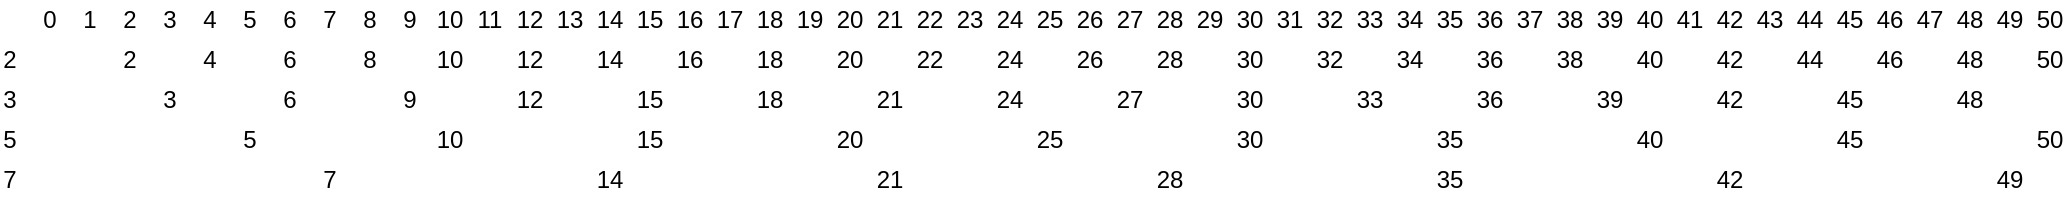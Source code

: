 <mxfile version="22.0.3" type="device">
  <diagram name="Page-1" id="YtLbI5TYKqfj--hZ3J6_">
    <mxGraphModel dx="525" dy="446" grid="1" gridSize="10" guides="1" tooltips="1" connect="1" arrows="1" fold="1" page="1" pageScale="1" pageWidth="2339" pageHeight="3300" math="0" shadow="0">
      <root>
        <mxCell id="0" />
        <mxCell id="1" parent="0" />
        <mxCell id="HAdLW_pzqssdryksnHVs-5" value="0" style="text;html=1;strokeColor=none;fillColor=none;align=center;verticalAlign=middle;whiteSpace=wrap;rounded=0;" vertex="1" parent="1">
          <mxGeometry x="280" y="224" width="10" height="20" as="geometry" />
        </mxCell>
        <mxCell id="HAdLW_pzqssdryksnHVs-18" value="1" style="text;html=1;strokeColor=none;fillColor=none;align=center;verticalAlign=middle;whiteSpace=wrap;rounded=0;" vertex="1" parent="1">
          <mxGeometry x="300" y="224" width="10" height="20" as="geometry" />
        </mxCell>
        <mxCell id="HAdLW_pzqssdryksnHVs-19" value="2" style="text;html=1;strokeColor=none;fillColor=none;align=center;verticalAlign=middle;whiteSpace=wrap;rounded=0;" vertex="1" parent="1">
          <mxGeometry x="320" y="224" width="10" height="20" as="geometry" />
        </mxCell>
        <mxCell id="HAdLW_pzqssdryksnHVs-20" value="3" style="text;html=1;strokeColor=none;fillColor=none;align=center;verticalAlign=middle;whiteSpace=wrap;rounded=0;" vertex="1" parent="1">
          <mxGeometry x="340" y="224" width="10" height="20" as="geometry" />
        </mxCell>
        <mxCell id="HAdLW_pzqssdryksnHVs-21" value="4" style="text;html=1;strokeColor=none;fillColor=none;align=center;verticalAlign=middle;whiteSpace=wrap;rounded=0;" vertex="1" parent="1">
          <mxGeometry x="360" y="224" width="10" height="20" as="geometry" />
        </mxCell>
        <mxCell id="HAdLW_pzqssdryksnHVs-22" value="5" style="text;html=1;strokeColor=none;fillColor=none;align=center;verticalAlign=middle;whiteSpace=wrap;rounded=0;" vertex="1" parent="1">
          <mxGeometry x="380" y="224" width="10" height="20" as="geometry" />
        </mxCell>
        <mxCell id="HAdLW_pzqssdryksnHVs-23" value="6" style="text;html=1;strokeColor=none;fillColor=none;align=center;verticalAlign=middle;whiteSpace=wrap;rounded=0;" vertex="1" parent="1">
          <mxGeometry x="400" y="224" width="10" height="20" as="geometry" />
        </mxCell>
        <mxCell id="HAdLW_pzqssdryksnHVs-24" value="7" style="text;html=1;strokeColor=none;fillColor=none;align=center;verticalAlign=middle;whiteSpace=wrap;rounded=0;" vertex="1" parent="1">
          <mxGeometry x="420" y="224" width="10" height="20" as="geometry" />
        </mxCell>
        <mxCell id="HAdLW_pzqssdryksnHVs-25" value="8" style="text;html=1;strokeColor=none;fillColor=none;align=center;verticalAlign=middle;whiteSpace=wrap;rounded=0;" vertex="1" parent="1">
          <mxGeometry x="440" y="224" width="10" height="20" as="geometry" />
        </mxCell>
        <mxCell id="HAdLW_pzqssdryksnHVs-26" value="9" style="text;html=1;strokeColor=none;fillColor=none;align=center;verticalAlign=middle;whiteSpace=wrap;rounded=0;" vertex="1" parent="1">
          <mxGeometry x="460" y="224" width="10" height="20" as="geometry" />
        </mxCell>
        <mxCell id="HAdLW_pzqssdryksnHVs-27" value="10" style="text;html=1;strokeColor=none;fillColor=none;align=center;verticalAlign=middle;whiteSpace=wrap;rounded=0;" vertex="1" parent="1">
          <mxGeometry x="480" y="224" width="10" height="20" as="geometry" />
        </mxCell>
        <mxCell id="HAdLW_pzqssdryksnHVs-28" value="11" style="text;html=1;strokeColor=none;fillColor=none;align=center;verticalAlign=middle;whiteSpace=wrap;rounded=0;" vertex="1" parent="1">
          <mxGeometry x="500" y="224" width="10" height="20" as="geometry" />
        </mxCell>
        <mxCell id="HAdLW_pzqssdryksnHVs-29" value="12" style="text;html=1;strokeColor=none;fillColor=none;align=center;verticalAlign=middle;whiteSpace=wrap;rounded=0;" vertex="1" parent="1">
          <mxGeometry x="520" y="224" width="10" height="20" as="geometry" />
        </mxCell>
        <mxCell id="HAdLW_pzqssdryksnHVs-30" value="13" style="text;html=1;strokeColor=none;fillColor=none;align=center;verticalAlign=middle;whiteSpace=wrap;rounded=0;" vertex="1" parent="1">
          <mxGeometry x="540" y="224" width="10" height="20" as="geometry" />
        </mxCell>
        <mxCell id="HAdLW_pzqssdryksnHVs-31" value="14" style="text;html=1;strokeColor=none;fillColor=none;align=center;verticalAlign=middle;whiteSpace=wrap;rounded=0;" vertex="1" parent="1">
          <mxGeometry x="560" y="224" width="10" height="20" as="geometry" />
        </mxCell>
        <mxCell id="HAdLW_pzqssdryksnHVs-32" value="15" style="text;html=1;strokeColor=none;fillColor=none;align=center;verticalAlign=middle;whiteSpace=wrap;rounded=0;" vertex="1" parent="1">
          <mxGeometry x="580" y="224" width="10" height="20" as="geometry" />
        </mxCell>
        <mxCell id="HAdLW_pzqssdryksnHVs-33" value="16" style="text;html=1;strokeColor=none;fillColor=none;align=center;verticalAlign=middle;whiteSpace=wrap;rounded=0;" vertex="1" parent="1">
          <mxGeometry x="600" y="224" width="10" height="20" as="geometry" />
        </mxCell>
        <mxCell id="HAdLW_pzqssdryksnHVs-34" value="17" style="text;html=1;strokeColor=none;fillColor=none;align=center;verticalAlign=middle;whiteSpace=wrap;rounded=0;" vertex="1" parent="1">
          <mxGeometry x="620" y="224" width="10" height="20" as="geometry" />
        </mxCell>
        <mxCell id="HAdLW_pzqssdryksnHVs-35" value="18" style="text;html=1;strokeColor=none;fillColor=none;align=center;verticalAlign=middle;whiteSpace=wrap;rounded=0;" vertex="1" parent="1">
          <mxGeometry x="640" y="224" width="10" height="20" as="geometry" />
        </mxCell>
        <mxCell id="HAdLW_pzqssdryksnHVs-36" value="19" style="text;html=1;strokeColor=none;fillColor=none;align=center;verticalAlign=middle;whiteSpace=wrap;rounded=0;" vertex="1" parent="1">
          <mxGeometry x="660" y="224" width="10" height="20" as="geometry" />
        </mxCell>
        <mxCell id="HAdLW_pzqssdryksnHVs-37" value="20" style="text;html=1;strokeColor=none;fillColor=none;align=center;verticalAlign=middle;whiteSpace=wrap;rounded=0;" vertex="1" parent="1">
          <mxGeometry x="680" y="224" width="10" height="20" as="geometry" />
        </mxCell>
        <mxCell id="HAdLW_pzqssdryksnHVs-38" value="21" style="text;html=1;strokeColor=none;fillColor=none;align=center;verticalAlign=middle;whiteSpace=wrap;rounded=0;" vertex="1" parent="1">
          <mxGeometry x="700" y="224" width="10" height="20" as="geometry" />
        </mxCell>
        <mxCell id="HAdLW_pzqssdryksnHVs-39" value="22" style="text;html=1;strokeColor=none;fillColor=none;align=center;verticalAlign=middle;whiteSpace=wrap;rounded=0;" vertex="1" parent="1">
          <mxGeometry x="720" y="224" width="10" height="20" as="geometry" />
        </mxCell>
        <mxCell id="HAdLW_pzqssdryksnHVs-40" value="23" style="text;html=1;strokeColor=none;fillColor=none;align=center;verticalAlign=middle;whiteSpace=wrap;rounded=0;" vertex="1" parent="1">
          <mxGeometry x="740" y="224" width="10" height="20" as="geometry" />
        </mxCell>
        <mxCell id="HAdLW_pzqssdryksnHVs-41" value="24" style="text;html=1;strokeColor=none;fillColor=none;align=center;verticalAlign=middle;whiteSpace=wrap;rounded=0;" vertex="1" parent="1">
          <mxGeometry x="760" y="224" width="10" height="20" as="geometry" />
        </mxCell>
        <mxCell id="HAdLW_pzqssdryksnHVs-42" value="25" style="text;html=1;strokeColor=none;fillColor=none;align=center;verticalAlign=middle;whiteSpace=wrap;rounded=0;" vertex="1" parent="1">
          <mxGeometry x="780" y="224" width="10" height="20" as="geometry" />
        </mxCell>
        <mxCell id="HAdLW_pzqssdryksnHVs-43" value="26" style="text;html=1;strokeColor=none;fillColor=none;align=center;verticalAlign=middle;whiteSpace=wrap;rounded=0;" vertex="1" parent="1">
          <mxGeometry x="800" y="224" width="10" height="20" as="geometry" />
        </mxCell>
        <mxCell id="HAdLW_pzqssdryksnHVs-44" value="27" style="text;html=1;strokeColor=none;fillColor=none;align=center;verticalAlign=middle;whiteSpace=wrap;rounded=0;" vertex="1" parent="1">
          <mxGeometry x="820" y="224" width="10" height="20" as="geometry" />
        </mxCell>
        <mxCell id="HAdLW_pzqssdryksnHVs-47" value="28" style="text;html=1;strokeColor=none;fillColor=none;align=center;verticalAlign=middle;whiteSpace=wrap;rounded=0;" vertex="1" parent="1">
          <mxGeometry x="840" y="224" width="10" height="20" as="geometry" />
        </mxCell>
        <mxCell id="HAdLW_pzqssdryksnHVs-48" value="29" style="text;html=1;strokeColor=none;fillColor=none;align=center;verticalAlign=middle;whiteSpace=wrap;rounded=0;" vertex="1" parent="1">
          <mxGeometry x="860" y="224" width="10" height="20" as="geometry" />
        </mxCell>
        <mxCell id="HAdLW_pzqssdryksnHVs-49" value="30" style="text;html=1;strokeColor=none;fillColor=none;align=center;verticalAlign=middle;whiteSpace=wrap;rounded=0;" vertex="1" parent="1">
          <mxGeometry x="880" y="224" width="10" height="20" as="geometry" />
        </mxCell>
        <mxCell id="HAdLW_pzqssdryksnHVs-50" value="31" style="text;html=1;strokeColor=none;fillColor=none;align=center;verticalAlign=middle;whiteSpace=wrap;rounded=0;" vertex="1" parent="1">
          <mxGeometry x="900" y="224" width="10" height="20" as="geometry" />
        </mxCell>
        <mxCell id="HAdLW_pzqssdryksnHVs-51" value="32" style="text;html=1;strokeColor=none;fillColor=none;align=center;verticalAlign=middle;whiteSpace=wrap;rounded=0;" vertex="1" parent="1">
          <mxGeometry x="920" y="224" width="10" height="20" as="geometry" />
        </mxCell>
        <mxCell id="HAdLW_pzqssdryksnHVs-52" value="33" style="text;html=1;strokeColor=none;fillColor=none;align=center;verticalAlign=middle;whiteSpace=wrap;rounded=0;" vertex="1" parent="1">
          <mxGeometry x="940" y="224" width="10" height="20" as="geometry" />
        </mxCell>
        <mxCell id="HAdLW_pzqssdryksnHVs-53" value="34" style="text;html=1;strokeColor=none;fillColor=none;align=center;verticalAlign=middle;whiteSpace=wrap;rounded=0;" vertex="1" parent="1">
          <mxGeometry x="960" y="224" width="10" height="20" as="geometry" />
        </mxCell>
        <mxCell id="HAdLW_pzqssdryksnHVs-54" value="35" style="text;html=1;strokeColor=none;fillColor=none;align=center;verticalAlign=middle;whiteSpace=wrap;rounded=0;" vertex="1" parent="1">
          <mxGeometry x="980" y="224" width="10" height="20" as="geometry" />
        </mxCell>
        <mxCell id="HAdLW_pzqssdryksnHVs-55" value="36" style="text;html=1;strokeColor=none;fillColor=none;align=center;verticalAlign=middle;whiteSpace=wrap;rounded=0;" vertex="1" parent="1">
          <mxGeometry x="1000" y="224" width="10" height="20" as="geometry" />
        </mxCell>
        <mxCell id="HAdLW_pzqssdryksnHVs-56" value="37" style="text;html=1;strokeColor=none;fillColor=none;align=center;verticalAlign=middle;whiteSpace=wrap;rounded=0;" vertex="1" parent="1">
          <mxGeometry x="1020" y="224" width="10" height="20" as="geometry" />
        </mxCell>
        <mxCell id="HAdLW_pzqssdryksnHVs-57" value="38" style="text;html=1;strokeColor=none;fillColor=none;align=center;verticalAlign=middle;whiteSpace=wrap;rounded=0;" vertex="1" parent="1">
          <mxGeometry x="1040" y="224" width="10" height="20" as="geometry" />
        </mxCell>
        <mxCell id="HAdLW_pzqssdryksnHVs-58" value="39" style="text;html=1;strokeColor=none;fillColor=none;align=center;verticalAlign=middle;whiteSpace=wrap;rounded=0;" vertex="1" parent="1">
          <mxGeometry x="1060" y="224" width="10" height="20" as="geometry" />
        </mxCell>
        <mxCell id="HAdLW_pzqssdryksnHVs-59" value="40" style="text;html=1;strokeColor=none;fillColor=none;align=center;verticalAlign=middle;whiteSpace=wrap;rounded=0;" vertex="1" parent="1">
          <mxGeometry x="1080" y="224" width="10" height="20" as="geometry" />
        </mxCell>
        <mxCell id="HAdLW_pzqssdryksnHVs-60" value="41" style="text;html=1;strokeColor=none;fillColor=none;align=center;verticalAlign=middle;whiteSpace=wrap;rounded=0;" vertex="1" parent="1">
          <mxGeometry x="1100" y="224" width="10" height="20" as="geometry" />
        </mxCell>
        <mxCell id="HAdLW_pzqssdryksnHVs-61" value="42" style="text;html=1;strokeColor=none;fillColor=none;align=center;verticalAlign=middle;whiteSpace=wrap;rounded=0;" vertex="1" parent="1">
          <mxGeometry x="1120" y="224" width="10" height="20" as="geometry" />
        </mxCell>
        <mxCell id="HAdLW_pzqssdryksnHVs-62" value="43" style="text;html=1;strokeColor=none;fillColor=none;align=center;verticalAlign=middle;whiteSpace=wrap;rounded=0;" vertex="1" parent="1">
          <mxGeometry x="1140" y="224" width="10" height="20" as="geometry" />
        </mxCell>
        <mxCell id="HAdLW_pzqssdryksnHVs-63" value="44" style="text;html=1;strokeColor=none;fillColor=none;align=center;verticalAlign=middle;whiteSpace=wrap;rounded=0;" vertex="1" parent="1">
          <mxGeometry x="1159.5" y="224" width="10" height="20" as="geometry" />
        </mxCell>
        <mxCell id="HAdLW_pzqssdryksnHVs-64" value="45" style="text;html=1;strokeColor=none;fillColor=none;align=center;verticalAlign=middle;whiteSpace=wrap;rounded=0;" vertex="1" parent="1">
          <mxGeometry x="1180" y="224" width="10" height="20" as="geometry" />
        </mxCell>
        <mxCell id="HAdLW_pzqssdryksnHVs-65" value="46" style="text;html=1;strokeColor=none;fillColor=none;align=center;verticalAlign=middle;whiteSpace=wrap;rounded=0;" vertex="1" parent="1">
          <mxGeometry x="1200" y="224" width="10" height="20" as="geometry" />
        </mxCell>
        <mxCell id="HAdLW_pzqssdryksnHVs-66" value="47" style="text;html=1;strokeColor=none;fillColor=none;align=center;verticalAlign=middle;whiteSpace=wrap;rounded=0;" vertex="1" parent="1">
          <mxGeometry x="1220" y="224" width="10" height="20" as="geometry" />
        </mxCell>
        <mxCell id="HAdLW_pzqssdryksnHVs-67" value="48" style="text;html=1;strokeColor=none;fillColor=none;align=center;verticalAlign=middle;whiteSpace=wrap;rounded=0;" vertex="1" parent="1">
          <mxGeometry x="1240" y="224" width="10" height="20" as="geometry" />
        </mxCell>
        <mxCell id="HAdLW_pzqssdryksnHVs-68" value="49" style="text;html=1;strokeColor=none;fillColor=none;align=center;verticalAlign=middle;whiteSpace=wrap;rounded=0;" vertex="1" parent="1">
          <mxGeometry x="1260" y="224" width="10" height="20" as="geometry" />
        </mxCell>
        <mxCell id="HAdLW_pzqssdryksnHVs-69" value="50" style="text;html=1;strokeColor=none;fillColor=none;align=center;verticalAlign=middle;whiteSpace=wrap;rounded=0;" vertex="1" parent="1">
          <mxGeometry x="1280" y="224" width="10" height="20" as="geometry" />
        </mxCell>
        <mxCell id="HAdLW_pzqssdryksnHVs-70" value="2" style="text;html=1;strokeColor=none;fillColor=none;align=center;verticalAlign=middle;whiteSpace=wrap;rounded=0;" vertex="1" parent="1">
          <mxGeometry x="260" y="244" width="10" height="20" as="geometry" />
        </mxCell>
        <mxCell id="HAdLW_pzqssdryksnHVs-71" value="3" style="text;html=1;strokeColor=none;fillColor=none;align=center;verticalAlign=middle;whiteSpace=wrap;rounded=0;" vertex="1" parent="1">
          <mxGeometry x="260" y="264" width="10" height="20" as="geometry" />
        </mxCell>
        <mxCell id="HAdLW_pzqssdryksnHVs-72" value="5" style="text;html=1;strokeColor=none;fillColor=none;align=center;verticalAlign=middle;whiteSpace=wrap;rounded=0;" vertex="1" parent="1">
          <mxGeometry x="260" y="284" width="10" height="20" as="geometry" />
        </mxCell>
        <mxCell id="HAdLW_pzqssdryksnHVs-73" value="7" style="text;html=1;strokeColor=none;fillColor=none;align=center;verticalAlign=middle;whiteSpace=wrap;rounded=0;" vertex="1" parent="1">
          <mxGeometry x="260" y="304" width="10" height="20" as="geometry" />
        </mxCell>
        <mxCell id="HAdLW_pzqssdryksnHVs-75" value="2" style="text;html=1;strokeColor=none;fillColor=none;align=center;verticalAlign=middle;whiteSpace=wrap;rounded=0;" vertex="1" parent="1">
          <mxGeometry x="320" y="244" width="10" height="20" as="geometry" />
        </mxCell>
        <mxCell id="HAdLW_pzqssdryksnHVs-76" value="4" style="text;html=1;strokeColor=none;fillColor=none;align=center;verticalAlign=middle;whiteSpace=wrap;rounded=0;" vertex="1" parent="1">
          <mxGeometry x="360" y="244" width="10" height="20" as="geometry" />
        </mxCell>
        <mxCell id="HAdLW_pzqssdryksnHVs-78" value="6" style="text;html=1;strokeColor=none;fillColor=none;align=center;verticalAlign=middle;whiteSpace=wrap;rounded=0;" vertex="1" parent="1">
          <mxGeometry x="400" y="244" width="10" height="20" as="geometry" />
        </mxCell>
        <mxCell id="HAdLW_pzqssdryksnHVs-79" value="8" style="text;html=1;strokeColor=none;fillColor=none;align=center;verticalAlign=middle;whiteSpace=wrap;rounded=0;" vertex="1" parent="1">
          <mxGeometry x="440" y="244" width="10" height="20" as="geometry" />
        </mxCell>
        <mxCell id="HAdLW_pzqssdryksnHVs-80" value="10" style="text;html=1;strokeColor=none;fillColor=none;align=center;verticalAlign=middle;whiteSpace=wrap;rounded=0;" vertex="1" parent="1">
          <mxGeometry x="480" y="244" width="10" height="20" as="geometry" />
        </mxCell>
        <mxCell id="HAdLW_pzqssdryksnHVs-81" value="12" style="text;html=1;strokeColor=none;fillColor=none;align=center;verticalAlign=middle;whiteSpace=wrap;rounded=0;" vertex="1" parent="1">
          <mxGeometry x="520" y="244" width="10" height="20" as="geometry" />
        </mxCell>
        <mxCell id="HAdLW_pzqssdryksnHVs-82" value="14" style="text;html=1;strokeColor=none;fillColor=none;align=center;verticalAlign=middle;whiteSpace=wrap;rounded=0;" vertex="1" parent="1">
          <mxGeometry x="560" y="244" width="10" height="20" as="geometry" />
        </mxCell>
        <mxCell id="HAdLW_pzqssdryksnHVs-83" value="16" style="text;html=1;strokeColor=none;fillColor=none;align=center;verticalAlign=middle;whiteSpace=wrap;rounded=0;" vertex="1" parent="1">
          <mxGeometry x="600" y="244" width="10" height="20" as="geometry" />
        </mxCell>
        <mxCell id="HAdLW_pzqssdryksnHVs-84" value="18" style="text;html=1;strokeColor=none;fillColor=none;align=center;verticalAlign=middle;whiteSpace=wrap;rounded=0;" vertex="1" parent="1">
          <mxGeometry x="640" y="244" width="10" height="20" as="geometry" />
        </mxCell>
        <mxCell id="HAdLW_pzqssdryksnHVs-85" value="20" style="text;html=1;strokeColor=none;fillColor=none;align=center;verticalAlign=middle;whiteSpace=wrap;rounded=0;" vertex="1" parent="1">
          <mxGeometry x="680" y="244" width="10" height="20" as="geometry" />
        </mxCell>
        <mxCell id="HAdLW_pzqssdryksnHVs-86" value="22" style="text;html=1;strokeColor=none;fillColor=none;align=center;verticalAlign=middle;whiteSpace=wrap;rounded=0;" vertex="1" parent="1">
          <mxGeometry x="720" y="244" width="10" height="20" as="geometry" />
        </mxCell>
        <mxCell id="HAdLW_pzqssdryksnHVs-87" value="24" style="text;html=1;strokeColor=none;fillColor=none;align=center;verticalAlign=middle;whiteSpace=wrap;rounded=0;" vertex="1" parent="1">
          <mxGeometry x="760" y="244" width="10" height="20" as="geometry" />
        </mxCell>
        <mxCell id="HAdLW_pzqssdryksnHVs-88" value="26" style="text;html=1;strokeColor=none;fillColor=none;align=center;verticalAlign=middle;whiteSpace=wrap;rounded=0;" vertex="1" parent="1">
          <mxGeometry x="800" y="244" width="10" height="20" as="geometry" />
        </mxCell>
        <mxCell id="HAdLW_pzqssdryksnHVs-89" value="28" style="text;html=1;strokeColor=none;fillColor=none;align=center;verticalAlign=middle;whiteSpace=wrap;rounded=0;" vertex="1" parent="1">
          <mxGeometry x="840" y="244" width="10" height="20" as="geometry" />
        </mxCell>
        <mxCell id="HAdLW_pzqssdryksnHVs-90" value="30" style="text;html=1;strokeColor=none;fillColor=none;align=center;verticalAlign=middle;whiteSpace=wrap;rounded=0;" vertex="1" parent="1">
          <mxGeometry x="880" y="244" width="10" height="20" as="geometry" />
        </mxCell>
        <mxCell id="HAdLW_pzqssdryksnHVs-92" value="32" style="text;html=1;strokeColor=none;fillColor=none;align=center;verticalAlign=middle;whiteSpace=wrap;rounded=0;" vertex="1" parent="1">
          <mxGeometry x="920" y="244" width="10" height="20" as="geometry" />
        </mxCell>
        <mxCell id="HAdLW_pzqssdryksnHVs-93" value="34" style="text;html=1;strokeColor=none;fillColor=none;align=center;verticalAlign=middle;whiteSpace=wrap;rounded=0;" vertex="1" parent="1">
          <mxGeometry x="960" y="244" width="10" height="20" as="geometry" />
        </mxCell>
        <mxCell id="HAdLW_pzqssdryksnHVs-94" value="36" style="text;html=1;strokeColor=none;fillColor=none;align=center;verticalAlign=middle;whiteSpace=wrap;rounded=0;" vertex="1" parent="1">
          <mxGeometry x="1000" y="244" width="10" height="20" as="geometry" />
        </mxCell>
        <mxCell id="HAdLW_pzqssdryksnHVs-95" value="38" style="text;html=1;strokeColor=none;fillColor=none;align=center;verticalAlign=middle;whiteSpace=wrap;rounded=0;" vertex="1" parent="1">
          <mxGeometry x="1040" y="244" width="10" height="20" as="geometry" />
        </mxCell>
        <mxCell id="HAdLW_pzqssdryksnHVs-96" value="40" style="text;html=1;strokeColor=none;fillColor=none;align=center;verticalAlign=middle;whiteSpace=wrap;rounded=0;" vertex="1" parent="1">
          <mxGeometry x="1080" y="244" width="10" height="20" as="geometry" />
        </mxCell>
        <mxCell id="HAdLW_pzqssdryksnHVs-97" value="42" style="text;html=1;strokeColor=none;fillColor=none;align=center;verticalAlign=middle;whiteSpace=wrap;rounded=0;" vertex="1" parent="1">
          <mxGeometry x="1120" y="244" width="10" height="20" as="geometry" />
        </mxCell>
        <mxCell id="HAdLW_pzqssdryksnHVs-98" value="44" style="text;html=1;strokeColor=none;fillColor=none;align=center;verticalAlign=middle;whiteSpace=wrap;rounded=0;" vertex="1" parent="1">
          <mxGeometry x="1160" y="244" width="10" height="20" as="geometry" />
        </mxCell>
        <mxCell id="HAdLW_pzqssdryksnHVs-99" value="46" style="text;html=1;strokeColor=none;fillColor=none;align=center;verticalAlign=middle;whiteSpace=wrap;rounded=0;" vertex="1" parent="1">
          <mxGeometry x="1200" y="244" width="10" height="20" as="geometry" />
        </mxCell>
        <mxCell id="HAdLW_pzqssdryksnHVs-100" value="48" style="text;html=1;strokeColor=none;fillColor=none;align=center;verticalAlign=middle;whiteSpace=wrap;rounded=0;" vertex="1" parent="1">
          <mxGeometry x="1240" y="244" width="10" height="20" as="geometry" />
        </mxCell>
        <mxCell id="HAdLW_pzqssdryksnHVs-101" value="50" style="text;html=1;strokeColor=none;fillColor=none;align=center;verticalAlign=middle;whiteSpace=wrap;rounded=0;" vertex="1" parent="1">
          <mxGeometry x="1280" y="244" width="10" height="20" as="geometry" />
        </mxCell>
        <mxCell id="HAdLW_pzqssdryksnHVs-102" value="3" style="text;html=1;strokeColor=none;fillColor=none;align=center;verticalAlign=middle;whiteSpace=wrap;rounded=0;" vertex="1" parent="1">
          <mxGeometry x="340" y="264" width="10" height="20" as="geometry" />
        </mxCell>
        <mxCell id="HAdLW_pzqssdryksnHVs-103" value="6" style="text;html=1;strokeColor=none;fillColor=none;align=center;verticalAlign=middle;whiteSpace=wrap;rounded=0;" vertex="1" parent="1">
          <mxGeometry x="400" y="264" width="10" height="20" as="geometry" />
        </mxCell>
        <mxCell id="HAdLW_pzqssdryksnHVs-104" value="9" style="text;html=1;strokeColor=none;fillColor=none;align=center;verticalAlign=middle;whiteSpace=wrap;rounded=0;" vertex="1" parent="1">
          <mxGeometry x="460" y="264" width="10" height="20" as="geometry" />
        </mxCell>
        <mxCell id="HAdLW_pzqssdryksnHVs-106" value="12" style="text;html=1;strokeColor=none;fillColor=none;align=center;verticalAlign=middle;whiteSpace=wrap;rounded=0;" vertex="1" parent="1">
          <mxGeometry x="520" y="264" width="10" height="20" as="geometry" />
        </mxCell>
        <mxCell id="HAdLW_pzqssdryksnHVs-107" value="15" style="text;html=1;strokeColor=none;fillColor=none;align=center;verticalAlign=middle;whiteSpace=wrap;rounded=0;" vertex="1" parent="1">
          <mxGeometry x="580" y="264" width="10" height="20" as="geometry" />
        </mxCell>
        <mxCell id="HAdLW_pzqssdryksnHVs-108" value="18" style="text;html=1;strokeColor=none;fillColor=none;align=center;verticalAlign=middle;whiteSpace=wrap;rounded=0;" vertex="1" parent="1">
          <mxGeometry x="640" y="264" width="10" height="20" as="geometry" />
        </mxCell>
        <mxCell id="HAdLW_pzqssdryksnHVs-109" value="21" style="text;html=1;strokeColor=none;fillColor=none;align=center;verticalAlign=middle;whiteSpace=wrap;rounded=0;" vertex="1" parent="1">
          <mxGeometry x="700" y="264" width="10" height="20" as="geometry" />
        </mxCell>
        <mxCell id="HAdLW_pzqssdryksnHVs-110" value="24" style="text;html=1;strokeColor=none;fillColor=none;align=center;verticalAlign=middle;whiteSpace=wrap;rounded=0;" vertex="1" parent="1">
          <mxGeometry x="760" y="264" width="10" height="20" as="geometry" />
        </mxCell>
        <mxCell id="HAdLW_pzqssdryksnHVs-111" value="27" style="text;html=1;strokeColor=none;fillColor=none;align=center;verticalAlign=middle;whiteSpace=wrap;rounded=0;" vertex="1" parent="1">
          <mxGeometry x="820" y="264" width="10" height="20" as="geometry" />
        </mxCell>
        <mxCell id="HAdLW_pzqssdryksnHVs-112" value="30" style="text;html=1;strokeColor=none;fillColor=none;align=center;verticalAlign=middle;whiteSpace=wrap;rounded=0;" vertex="1" parent="1">
          <mxGeometry x="880" y="264" width="10" height="20" as="geometry" />
        </mxCell>
        <mxCell id="HAdLW_pzqssdryksnHVs-113" value="33" style="text;html=1;strokeColor=none;fillColor=none;align=center;verticalAlign=middle;whiteSpace=wrap;rounded=0;" vertex="1" parent="1">
          <mxGeometry x="940" y="264" width="10" height="20" as="geometry" />
        </mxCell>
        <mxCell id="HAdLW_pzqssdryksnHVs-114" value="36" style="text;html=1;strokeColor=none;fillColor=none;align=center;verticalAlign=middle;whiteSpace=wrap;rounded=0;" vertex="1" parent="1">
          <mxGeometry x="1000" y="264" width="10" height="20" as="geometry" />
        </mxCell>
        <mxCell id="HAdLW_pzqssdryksnHVs-115" value="39" style="text;html=1;strokeColor=none;fillColor=none;align=center;verticalAlign=middle;whiteSpace=wrap;rounded=0;" vertex="1" parent="1">
          <mxGeometry x="1060" y="264" width="10" height="20" as="geometry" />
        </mxCell>
        <mxCell id="HAdLW_pzqssdryksnHVs-116" value="42" style="text;html=1;strokeColor=none;fillColor=none;align=center;verticalAlign=middle;whiteSpace=wrap;rounded=0;" vertex="1" parent="1">
          <mxGeometry x="1120" y="264" width="10" height="20" as="geometry" />
        </mxCell>
        <mxCell id="HAdLW_pzqssdryksnHVs-117" value="45" style="text;html=1;strokeColor=none;fillColor=none;align=center;verticalAlign=middle;whiteSpace=wrap;rounded=0;" vertex="1" parent="1">
          <mxGeometry x="1180" y="264" width="10" height="20" as="geometry" />
        </mxCell>
        <mxCell id="HAdLW_pzqssdryksnHVs-118" value="48" style="text;html=1;strokeColor=none;fillColor=none;align=center;verticalAlign=middle;whiteSpace=wrap;rounded=0;" vertex="1" parent="1">
          <mxGeometry x="1240" y="264" width="10" height="20" as="geometry" />
        </mxCell>
        <mxCell id="HAdLW_pzqssdryksnHVs-119" value="5" style="text;html=1;strokeColor=none;fillColor=none;align=center;verticalAlign=middle;whiteSpace=wrap;rounded=0;" vertex="1" parent="1">
          <mxGeometry x="380" y="284" width="10" height="20" as="geometry" />
        </mxCell>
        <mxCell id="HAdLW_pzqssdryksnHVs-120" value="10" style="text;html=1;strokeColor=none;fillColor=none;align=center;verticalAlign=middle;whiteSpace=wrap;rounded=0;" vertex="1" parent="1">
          <mxGeometry x="480" y="284" width="10" height="20" as="geometry" />
        </mxCell>
        <mxCell id="HAdLW_pzqssdryksnHVs-121" value="15" style="text;html=1;strokeColor=none;fillColor=none;align=center;verticalAlign=middle;whiteSpace=wrap;rounded=0;" vertex="1" parent="1">
          <mxGeometry x="580" y="284" width="10" height="20" as="geometry" />
        </mxCell>
        <mxCell id="HAdLW_pzqssdryksnHVs-122" value="20" style="text;html=1;strokeColor=none;fillColor=none;align=center;verticalAlign=middle;whiteSpace=wrap;rounded=0;" vertex="1" parent="1">
          <mxGeometry x="680" y="284" width="10" height="20" as="geometry" />
        </mxCell>
        <mxCell id="HAdLW_pzqssdryksnHVs-123" value="25" style="text;html=1;strokeColor=none;fillColor=none;align=center;verticalAlign=middle;whiteSpace=wrap;rounded=0;" vertex="1" parent="1">
          <mxGeometry x="780" y="284" width="10" height="20" as="geometry" />
        </mxCell>
        <mxCell id="HAdLW_pzqssdryksnHVs-124" value="30" style="text;html=1;strokeColor=none;fillColor=none;align=center;verticalAlign=middle;whiteSpace=wrap;rounded=0;" vertex="1" parent="1">
          <mxGeometry x="880" y="284" width="10" height="20" as="geometry" />
        </mxCell>
        <mxCell id="HAdLW_pzqssdryksnHVs-125" value="40" style="text;html=1;strokeColor=none;fillColor=none;align=center;verticalAlign=middle;whiteSpace=wrap;rounded=0;" vertex="1" parent="1">
          <mxGeometry x="1080" y="284" width="10" height="20" as="geometry" />
        </mxCell>
        <mxCell id="HAdLW_pzqssdryksnHVs-126" value="35" style="text;html=1;strokeColor=none;fillColor=none;align=center;verticalAlign=middle;whiteSpace=wrap;rounded=0;" vertex="1" parent="1">
          <mxGeometry x="980" y="284" width="10" height="20" as="geometry" />
        </mxCell>
        <mxCell id="HAdLW_pzqssdryksnHVs-127" value="45" style="text;html=1;strokeColor=none;fillColor=none;align=center;verticalAlign=middle;whiteSpace=wrap;rounded=0;" vertex="1" parent="1">
          <mxGeometry x="1180" y="284" width="10" height="20" as="geometry" />
        </mxCell>
        <mxCell id="HAdLW_pzqssdryksnHVs-128" value="50" style="text;html=1;strokeColor=none;fillColor=none;align=center;verticalAlign=middle;whiteSpace=wrap;rounded=0;" vertex="1" parent="1">
          <mxGeometry x="1280" y="284" width="10" height="20" as="geometry" />
        </mxCell>
        <mxCell id="HAdLW_pzqssdryksnHVs-129" value="7" style="text;html=1;strokeColor=none;fillColor=none;align=center;verticalAlign=middle;whiteSpace=wrap;rounded=0;" vertex="1" parent="1">
          <mxGeometry x="420" y="304" width="10" height="20" as="geometry" />
        </mxCell>
        <mxCell id="HAdLW_pzqssdryksnHVs-130" value="14" style="text;html=1;strokeColor=none;fillColor=none;align=center;verticalAlign=middle;whiteSpace=wrap;rounded=0;" vertex="1" parent="1">
          <mxGeometry x="560" y="304" width="10" height="20" as="geometry" />
        </mxCell>
        <mxCell id="HAdLW_pzqssdryksnHVs-131" value="21" style="text;html=1;strokeColor=none;fillColor=none;align=center;verticalAlign=middle;whiteSpace=wrap;rounded=0;" vertex="1" parent="1">
          <mxGeometry x="700" y="304" width="10" height="20" as="geometry" />
        </mxCell>
        <mxCell id="HAdLW_pzqssdryksnHVs-132" value="28" style="text;html=1;strokeColor=none;fillColor=none;align=center;verticalAlign=middle;whiteSpace=wrap;rounded=0;" vertex="1" parent="1">
          <mxGeometry x="840" y="304" width="10" height="20" as="geometry" />
        </mxCell>
        <mxCell id="HAdLW_pzqssdryksnHVs-133" value="35" style="text;html=1;strokeColor=none;fillColor=none;align=center;verticalAlign=middle;whiteSpace=wrap;rounded=0;" vertex="1" parent="1">
          <mxGeometry x="980" y="304" width="10" height="20" as="geometry" />
        </mxCell>
        <mxCell id="HAdLW_pzqssdryksnHVs-134" value="42" style="text;html=1;strokeColor=none;fillColor=none;align=center;verticalAlign=middle;whiteSpace=wrap;rounded=0;" vertex="1" parent="1">
          <mxGeometry x="1120" y="304" width="10" height="20" as="geometry" />
        </mxCell>
        <mxCell id="HAdLW_pzqssdryksnHVs-135" value="49" style="text;html=1;strokeColor=none;fillColor=none;align=center;verticalAlign=middle;whiteSpace=wrap;rounded=0;" vertex="1" parent="1">
          <mxGeometry x="1260" y="304" width="10" height="20" as="geometry" />
        </mxCell>
      </root>
    </mxGraphModel>
  </diagram>
</mxfile>

